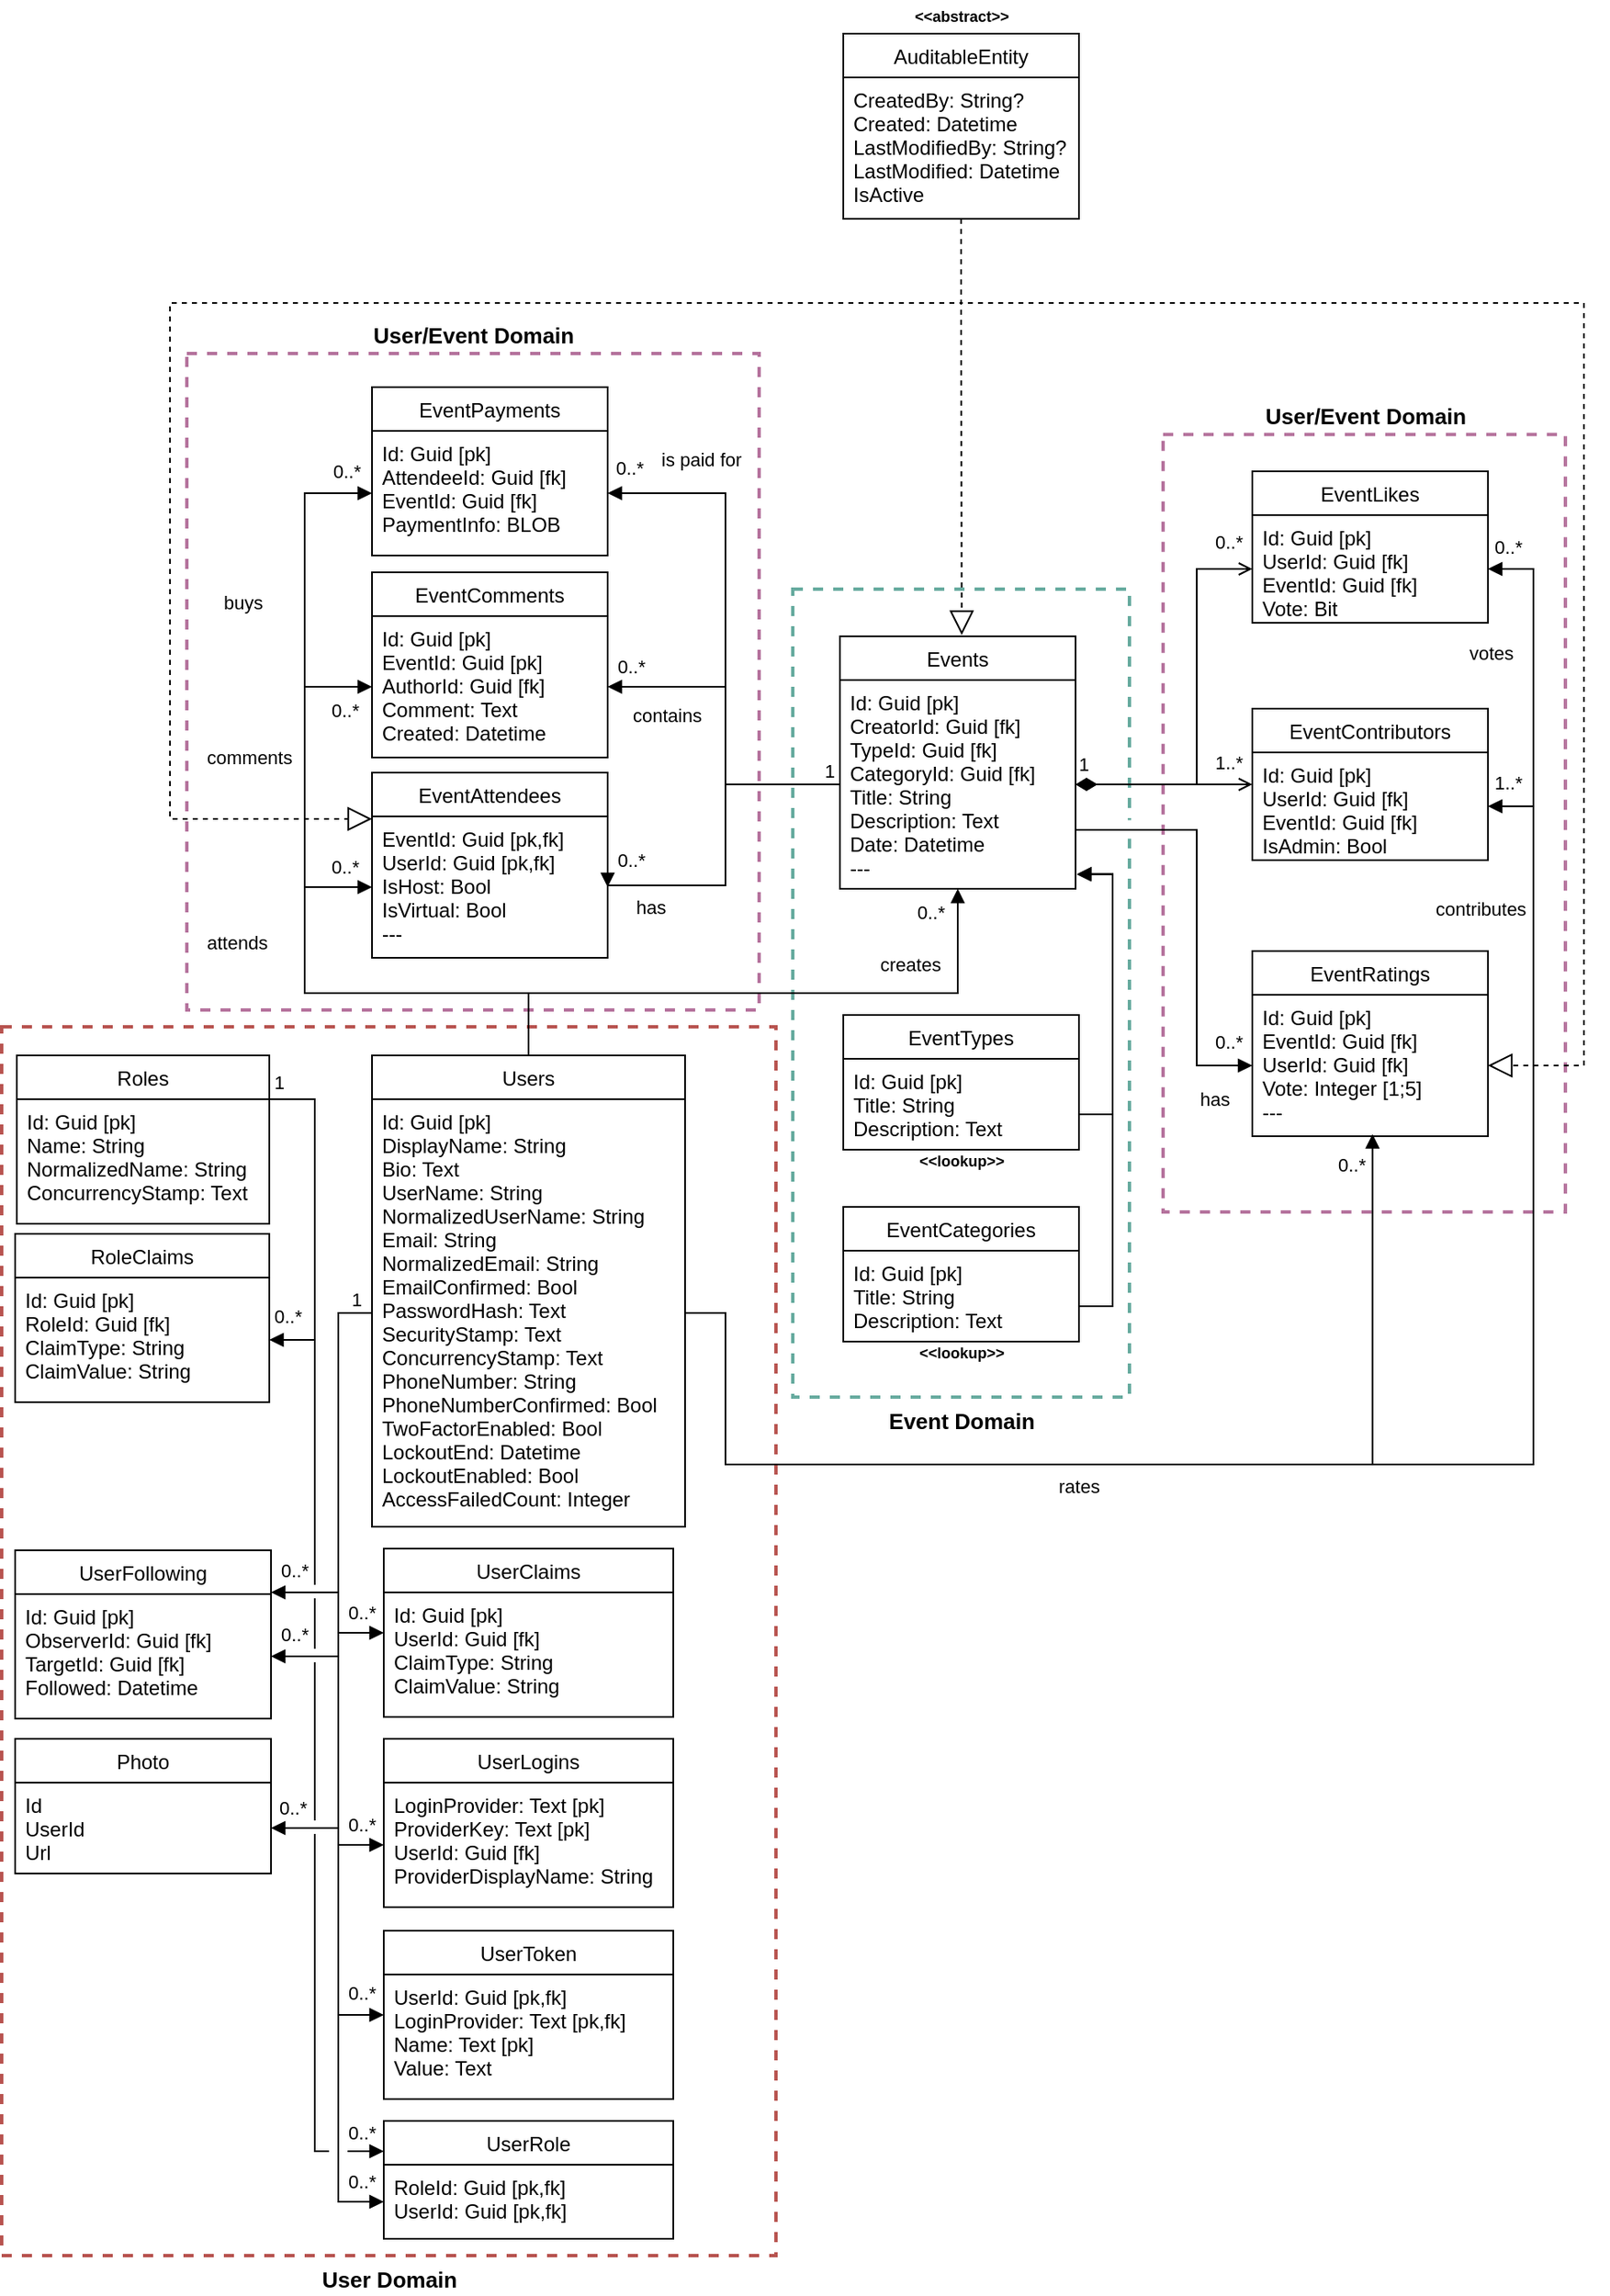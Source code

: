 <mxfile version="20.8.20" type="device"><diagram name="Page-1" id="86g745Wfbl-O8R3pguOT"><mxGraphModel dx="1475" dy="2497" grid="1" gridSize="10" guides="1" tooltips="1" connect="1" arrows="1" fold="1" page="1" pageScale="1" pageWidth="850" pageHeight="1100" math="0" shadow="0"><root><mxCell id="0"/><mxCell id="1" parent="0"/><mxCell id="SCVJK3KLuOIWNItaOH2P-47" value="&lt;b&gt;&lt;font style=&quot;font-size: 13px;&quot;&gt;User Domain&lt;/font&gt;&lt;/b&gt;" style="verticalLabelPosition=bottom;verticalAlign=top;html=1;shape=mxgraph.basic.rect;fillColor2=none;strokeWidth=2;size=20;indent=5;fillColor=none;dashed=1;strokeColor=#b85450;" parent="1" vertex="1"><mxGeometry x="60" y="240" width="460" height="730" as="geometry"/></mxCell><mxCell id="SCVJK3KLuOIWNItaOH2P-81" value="&lt;b&gt;&lt;font style=&quot;font-size: 13px;&quot;&gt;Event Domain&lt;/font&gt;&lt;/b&gt;" style="verticalLabelPosition=bottom;verticalAlign=top;html=1;shape=mxgraph.basic.rect;fillColor2=none;strokeWidth=2;size=20;indent=5;fillColor=none;dashed=1;strokeColor=#67AB9F;labelPosition=center;align=center;" parent="1" vertex="1"><mxGeometry x="530" y="-20" width="200" height="480" as="geometry"/></mxCell><mxCell id="Ry0SFR-ulWNKBp2xeXXL-16" value="&lt;b&gt;&lt;font style=&quot;font-size: 13px;&quot;&gt;User/Event Domain&lt;/font&gt;&lt;/b&gt;" style="verticalLabelPosition=top;verticalAlign=bottom;html=1;shape=mxgraph.basic.rect;fillColor2=none;strokeWidth=2;size=20;indent=5;fillColor=none;dashed=1;strokeColor=#B5739D;labelPosition=center;align=center;" vertex="1" parent="1"><mxGeometry x="750" y="-111.87" width="239" height="461.87" as="geometry"/></mxCell><mxCell id="Ry0SFR-ulWNKBp2xeXXL-3" value="1" style="endArrow=open;html=1;endSize=6;startArrow=diamondThin;startSize=10;startFill=1;align=left;verticalAlign=bottom;rounded=0;exitX=1;exitY=0.5;exitDx=0;exitDy=0;edgeStyle=orthogonalEdgeStyle;entryX=0;entryY=0.5;entryDx=0;entryDy=0;" edge="1" parent="1" source="SCVJK3KLuOIWNItaOH2P-6" target="Ry0SFR-ulWNKBp2xeXXL-2"><mxGeometry x="-1" y="3" relative="1" as="geometry"><mxPoint x="708" y="166" as="sourcePoint"/><mxPoint x="810" y="166" as="targetPoint"/><Array as="points"><mxPoint x="770" y="96"/><mxPoint x="770" y="-32"/></Array></mxGeometry></mxCell><mxCell id="SCVJK3KLuOIWNItaOH2P-94" value="&lt;b&gt;&lt;font style=&quot;font-size: 13px;&quot;&gt;User/Event Domain&lt;/font&gt;&lt;/b&gt;" style="verticalLabelPosition=top;verticalAlign=bottom;html=1;shape=mxgraph.basic.rect;fillColor2=none;strokeWidth=2;size=20;indent=5;fillColor=none;dashed=1;strokeColor=#B5739D;labelPosition=center;align=center;" parent="1" vertex="1"><mxGeometry x="170" y="-160" width="340" height="390" as="geometry"/></mxCell><mxCell id="SCVJK3KLuOIWNItaOH2P-21" value="1" style="endArrow=open;html=1;endSize=6;startArrow=diamondThin;startSize=10;startFill=1;align=left;verticalAlign=bottom;rounded=0;exitX=1;exitY=0.5;exitDx=0;exitDy=0;" parent="1" source="SCVJK3KLuOIWNItaOH2P-6" target="SCVJK3KLuOIWNItaOH2P-19" edge="1"><mxGeometry x="-1" y="3" relative="1" as="geometry"><mxPoint x="340" y="420" as="sourcePoint"/><mxPoint x="500" y="420" as="targetPoint"/></mxGeometry></mxCell><mxCell id="SCVJK3KLuOIWNItaOH2P-75" value="RoleClaims" style="swimlane;fontStyle=0;childLayout=stackLayout;horizontal=1;startSize=26;fillColor=none;horizontalStack=0;resizeParent=1;resizeParentMax=0;resizeLast=0;collapsible=1;marginBottom=0;labelBackgroundColor=none;" parent="1" vertex="1"><mxGeometry x="68" y="363" width="151" height="100" as="geometry"/></mxCell><mxCell id="SCVJK3KLuOIWNItaOH2P-76" value="Id: Guid [pk]&#10;RoleId: Guid [fk]&#10;ClaimType: String&#10;ClaimValue: String" style="text;strokeColor=none;fillColor=none;align=left;verticalAlign=top;spacingLeft=4;spacingRight=4;overflow=hidden;rotatable=0;points=[[0,0.5],[1,0.5]];portConstraint=eastwest;labelBackgroundColor=none;" parent="SCVJK3KLuOIWNItaOH2P-75" vertex="1"><mxGeometry y="26" width="151" height="74" as="geometry"/></mxCell><mxCell id="SCVJK3KLuOIWNItaOH2P-72" value="" style="endArrow=block;endFill=1;html=1;edgeStyle=orthogonalEdgeStyle;align=left;verticalAlign=top;rounded=0;startSize=8;endSize=6;entryX=0;entryY=0.25;entryDx=0;entryDy=0;labelBackgroundColor=none;" parent="1" source="SCVJK3KLuOIWNItaOH2P-49" target="SCVJK3KLuOIWNItaOH2P-51" edge="1"><mxGeometry x="0.35" y="-86" relative="1" as="geometry"><mxPoint x="346" y="457" as="sourcePoint"/><mxPoint x="506" y="457" as="targetPoint"/><Array as="points"><mxPoint x="246" y="283"/><mxPoint x="246" y="908"/><mxPoint x="287" y="908"/></Array><mxPoint as="offset"/></mxGeometry></mxCell><mxCell id="SCVJK3KLuOIWNItaOH2P-73" value="1" style="edgeLabel;resizable=0;html=1;align=left;verticalAlign=bottom;dashed=1;strokeWidth=2;fillColor=none;labelBackgroundColor=none;" parent="SCVJK3KLuOIWNItaOH2P-72" connectable="0" vertex="1"><mxGeometry x="-1" relative="1" as="geometry"><mxPoint x="1" y="-2" as="offset"/></mxGeometry></mxCell><mxCell id="SCVJK3KLuOIWNItaOH2P-133" value="" style="verticalLabelPosition=bottom;verticalAlign=top;html=1;shape=mxgraph.basic.rect;fillColor2=none;strokeWidth=1;size=20;indent=0;strokeColor=#FFFFFF;fontSize=13;fontColor=none;fillColor=default;labelBackgroundColor=none;" parent="1" vertex="1"><mxGeometry x="241" y="610" width="10" height="7" as="geometry"/></mxCell><mxCell id="SCVJK3KLuOIWNItaOH2P-132" value="" style="verticalLabelPosition=bottom;verticalAlign=top;html=1;shape=mxgraph.basic.rect;fillColor2=none;strokeWidth=1;size=20;indent=100;strokeColor=#FFFFFF;fontSize=13;fontColor=none;fillColor=default;labelBackgroundColor=none;" parent="1" vertex="1"><mxGeometry x="255" y="904" width="10" height="7" as="geometry"/></mxCell><mxCell id="SCVJK3KLuOIWNItaOH2P-127" value="" style="verticalLabelPosition=bottom;verticalAlign=top;html=1;shape=mxgraph.basic.rect;fillColor2=none;strokeWidth=1;size=20;indent=5;strokeColor=#FFFFFF;fontSize=13;fontColor=none;fillColor=default;labelBackgroundColor=none;" parent="1" vertex="1"><mxGeometry x="252" y="931.5" width="10" height="15.5" as="geometry"/></mxCell><mxCell id="SCVJK3KLuOIWNItaOH2P-25" value="contributes" style="endArrow=block;endFill=1;html=1;align=left;verticalAlign=top;rounded=0;exitX=1;exitY=0.5;exitDx=0;exitDy=0;edgeStyle=orthogonalEdgeStyle;entryX=1;entryY=0.5;entryDx=0;entryDy=0;" parent="1" source="SCVJK3KLuOIWNItaOH2P-2" target="SCVJK3KLuOIWNItaOH2P-20" edge="1"><mxGeometry x="0.852" y="60" relative="1" as="geometry"><mxPoint x="630" y="320" as="sourcePoint"/><mxPoint x="780" y="280" as="targetPoint"/><mxPoint as="offset"/><Array as="points"><mxPoint x="490" y="410"/><mxPoint x="490" y="500"/><mxPoint x="970" y="500"/><mxPoint x="970" y="109"/></Array></mxGeometry></mxCell><mxCell id="SCVJK3KLuOIWNItaOH2P-26" value="0..*" style="edgeLabel;resizable=0;html=1;align=left;verticalAlign=bottom;labelBackgroundColor=none;" parent="SCVJK3KLuOIWNItaOH2P-25" connectable="0" vertex="1"><mxGeometry x="-1" relative="1" as="geometry"><mxPoint x="-202" y="524" as="offset"/></mxGeometry></mxCell><mxCell id="SCVJK3KLuOIWNItaOH2P-124" value="" style="verticalLabelPosition=bottom;verticalAlign=top;html=1;shape=mxgraph.basic.rect;fillColor2=none;strokeWidth=1;size=0;indent=5;strokeColor=#FFFFFF;fontSize=13;fontColor=none;fillColor=default;labelBackgroundColor=none;" parent="1" vertex="1"><mxGeometry x="256" y="931.5" width="10" height="10.5" as="geometry"/></mxCell><mxCell id="SCVJK3KLuOIWNItaOH2P-1" value="Users" style="swimlane;fontStyle=0;childLayout=stackLayout;horizontal=1;startSize=26;fillColor=none;horizontalStack=0;resizeParent=1;resizeParentMax=0;resizeLast=0;collapsible=1;marginBottom=0;labelBackgroundColor=none;" parent="1" vertex="1"><mxGeometry x="280" y="257" width="186" height="280" as="geometry"/></mxCell><mxCell id="SCVJK3KLuOIWNItaOH2P-2" value="Id: Guid [pk]&#10;DisplayName: String&#10;Bio: Text&#10;UserName: String&#10;NormalizedUserName: String&#10;Email: String&#10;NormalizedEmail: String&#10;EmailConfirmed: Bool&#10;PasswordHash: Text&#10;SecurityStamp: Text&#10;ConcurrencyStamp: Text&#10;PhoneNumber: String&#10;PhoneNumberConfirmed: Bool&#10;TwoFactorEnabled: Bool&#10;LockoutEnd: Datetime&#10;LockoutEnabled: Bool&#10;AccessFailedCount: Integer " style="text;strokeColor=none;fillColor=none;align=left;verticalAlign=top;spacingLeft=4;spacingRight=4;overflow=hidden;rotatable=0;points=[[0,0.5],[1,0.5]];portConstraint=eastwest;labelBackgroundColor=none;" parent="SCVJK3KLuOIWNItaOH2P-1" vertex="1"><mxGeometry y="26" width="186" height="254" as="geometry"/></mxCell><mxCell id="SCVJK3KLuOIWNItaOH2P-5" value="Events" style="swimlane;fontStyle=0;childLayout=stackLayout;horizontal=1;startSize=26;fillColor=none;horizontalStack=0;resizeParent=1;resizeParentMax=0;resizeLast=0;collapsible=1;marginBottom=0;" parent="1" vertex="1"><mxGeometry x="558" y="8" width="140" height="150" as="geometry"/></mxCell><mxCell id="SCVJK3KLuOIWNItaOH2P-6" value="Id: Guid [pk]&#10;CreatorId: Guid [fk]&#10;TypeId: Guid [fk]&#10;CategoryId: Guid [fk]&#10;Title: String&#10;Description: Text&#10;Date: Datetime&#10;---&#10;" style="text;strokeColor=none;fillColor=none;align=left;verticalAlign=top;spacingLeft=4;spacingRight=4;overflow=hidden;rotatable=0;points=[[0,0.5],[1,0.5]];portConstraint=eastwest;" parent="SCVJK3KLuOIWNItaOH2P-5" vertex="1"><mxGeometry y="26" width="140" height="124" as="geometry"/></mxCell><mxCell id="SCVJK3KLuOIWNItaOH2P-7" value="EventAttendees" style="swimlane;fontStyle=0;childLayout=stackLayout;horizontal=1;startSize=26;fillColor=none;horizontalStack=0;resizeParent=1;resizeParentMax=0;resizeLast=0;collapsible=1;marginBottom=0;" parent="1" vertex="1"><mxGeometry x="280" y="89" width="140" height="110" as="geometry"/></mxCell><mxCell id="SCVJK3KLuOIWNItaOH2P-8" value="EventId: Guid [pk,fk]&#10;UserId: Guid [pk,fk]&#10;IsHost: Bool&#10;IsVirtual: Bool&#10;---" style="text;strokeColor=none;fillColor=none;align=left;verticalAlign=top;spacingLeft=4;spacingRight=4;overflow=hidden;rotatable=0;points=[[0,0.5],[1,0.5]];portConstraint=eastwest;fontStyle=0" parent="SCVJK3KLuOIWNItaOH2P-7" vertex="1"><mxGeometry y="26" width="140" height="84" as="geometry"/></mxCell><mxCell id="SCVJK3KLuOIWNItaOH2P-9" value="attends" style="endArrow=block;endFill=1;html=1;align=left;verticalAlign=top;rounded=0;exitX=0.5;exitY=0;exitDx=0;exitDy=0;entryX=0;entryY=0.5;entryDx=0;entryDy=0;edgeStyle=orthogonalEdgeStyle;" parent="1" source="SCVJK3KLuOIWNItaOH2P-1" target="SCVJK3KLuOIWNItaOH2P-8" edge="1"><mxGeometry x="0.565" y="60" relative="1" as="geometry"><mxPoint x="340" y="420" as="sourcePoint"/><mxPoint x="500" y="420" as="targetPoint"/><mxPoint as="offset"/><Array as="points"><mxPoint x="373" y="220"/><mxPoint x="240" y="220"/><mxPoint x="240" y="157"/></Array></mxGeometry></mxCell><mxCell id="SCVJK3KLuOIWNItaOH2P-11" value="has" style="endArrow=block;endFill=1;html=1;align=left;verticalAlign=top;rounded=0;entryX=1;entryY=0.5;entryDx=0;entryDy=0;exitX=0;exitY=0.5;exitDx=0;exitDy=0;edgeStyle=orthogonalEdgeStyle;" parent="1" source="SCVJK3KLuOIWNItaOH2P-6" target="SCVJK3KLuOIWNItaOH2P-8" edge="1"><mxGeometry x="0.846" relative="1" as="geometry"><mxPoint x="530" y="160" as="sourcePoint"/><mxPoint x="360" y="192" as="targetPoint"/><mxPoint as="offset"/><Array as="points"><mxPoint x="490" y="96"/><mxPoint x="490" y="156"/></Array></mxGeometry></mxCell><mxCell id="SCVJK3KLuOIWNItaOH2P-12" value="1" style="edgeLabel;resizable=0;html=1;align=left;verticalAlign=bottom;" parent="SCVJK3KLuOIWNItaOH2P-11" connectable="0" vertex="1"><mxGeometry x="-1" relative="1" as="geometry"><mxPoint x="-11" as="offset"/></mxGeometry></mxCell><mxCell id="SCVJK3KLuOIWNItaOH2P-13" value="0..*" style="edgeLabel;resizable=0;html=1;align=left;verticalAlign=bottom;labelBackgroundColor=none;" parent="1" connectable="0" vertex="1"><mxGeometry x="246" y="260" as="geometry"><mxPoint x="8" y="-107" as="offset"/></mxGeometry></mxCell><mxCell id="SCVJK3KLuOIWNItaOH2P-15" value="0..*" style="edgeLabel;resizable=0;html=1;align=left;verticalAlign=bottom;" parent="1" connectable="0" vertex="1"><mxGeometry x="560" y="160" as="geometry"><mxPoint x="-136" y="-11" as="offset"/></mxGeometry></mxCell><mxCell id="SCVJK3KLuOIWNItaOH2P-16" value="creates" style="endArrow=block;endFill=1;html=1;align=left;verticalAlign=top;rounded=0;exitX=0.5;exitY=0;exitDx=0;exitDy=0;edgeStyle=orthogonalEdgeStyle;entryX=0.5;entryY=1;entryDx=0;entryDy=0;" parent="1" source="SCVJK3KLuOIWNItaOH2P-1" target="SCVJK3KLuOIWNItaOH2P-5" edge="1"><mxGeometry x="0.379" y="30" relative="1" as="geometry"><mxPoint x="570" y="166" as="sourcePoint"/><mxPoint x="630" y="190" as="targetPoint"/><mxPoint as="offset"/><Array as="points"><mxPoint x="373" y="220"/><mxPoint x="628" y="220"/></Array></mxGeometry></mxCell><mxCell id="SCVJK3KLuOIWNItaOH2P-17" value="0..*" style="edgeLabel;resizable=0;html=1;align=left;verticalAlign=bottom;labelBackgroundColor=none;" parent="SCVJK3KLuOIWNItaOH2P-16" connectable="0" vertex="1"><mxGeometry x="-1" relative="1" as="geometry"><mxPoint x="-109" y="465" as="offset"/></mxGeometry></mxCell><mxCell id="SCVJK3KLuOIWNItaOH2P-18" value="0..*" style="edgeLabel;resizable=0;html=1;align=left;verticalAlign=bottom;labelBackgroundColor=none;" parent="1" connectable="0" vertex="1"><mxGeometry x="430" y="322" as="geometry"><mxPoint x="172" y="-142" as="offset"/></mxGeometry></mxCell><mxCell id="SCVJK3KLuOIWNItaOH2P-19" value="EventContributors" style="swimlane;fontStyle=0;childLayout=stackLayout;horizontal=1;startSize=26;fillColor=none;horizontalStack=0;resizeParent=1;resizeParentMax=0;resizeLast=0;collapsible=1;marginBottom=0;" parent="1" vertex="1"><mxGeometry x="803" y="51" width="140" height="90" as="geometry"/></mxCell><mxCell id="SCVJK3KLuOIWNItaOH2P-20" value="Id: Guid [pk]&#10;UserId: Guid [fk]&#10;EventId: Guid [fk]&#10;IsAdmin: Bool" style="text;strokeColor=none;fillColor=none;align=left;verticalAlign=top;spacingLeft=4;spacingRight=4;overflow=hidden;rotatable=0;points=[[0,0.5],[1,0.5]];portConstraint=eastwest;" parent="SCVJK3KLuOIWNItaOH2P-19" vertex="1"><mxGeometry y="26" width="140" height="64" as="geometry"/></mxCell><mxCell id="SCVJK3KLuOIWNItaOH2P-24" value="1..*" style="edgeLabel;resizable=0;html=1;align=left;verticalAlign=bottom;" parent="1" connectable="0" vertex="1"><mxGeometry x="779" y="91" as="geometry"/></mxCell><mxCell id="SCVJK3KLuOIWNItaOH2P-49" value="Roles" style="swimlane;fontStyle=0;childLayout=stackLayout;horizontal=1;startSize=26;fillColor=none;horizontalStack=0;resizeParent=1;resizeParentMax=0;resizeLast=0;collapsible=1;marginBottom=0;labelBackgroundColor=none;" parent="1" vertex="1"><mxGeometry x="69" y="257" width="150" height="100" as="geometry"/></mxCell><mxCell id="SCVJK3KLuOIWNItaOH2P-50" value="Id: Guid [pk]&#10;Name: String&#10;NormalizedName: String&#10;ConcurrencyStamp: Text" style="text;strokeColor=none;fillColor=none;align=left;verticalAlign=top;spacingLeft=4;spacingRight=4;overflow=hidden;rotatable=0;points=[[0,0.5],[1,0.5]];portConstraint=eastwest;labelBackgroundColor=none;" parent="SCVJK3KLuOIWNItaOH2P-49" vertex="1"><mxGeometry y="26" width="150" height="74" as="geometry"/></mxCell><mxCell id="SCVJK3KLuOIWNItaOH2P-51" value="UserRole" style="swimlane;fontStyle=0;childLayout=stackLayout;horizontal=1;startSize=26;fillColor=none;horizontalStack=0;resizeParent=1;resizeParentMax=0;resizeLast=0;collapsible=1;marginBottom=0;labelBackgroundColor=none;" parent="1" vertex="1"><mxGeometry x="287" y="890" width="172" height="70" as="geometry"/></mxCell><mxCell id="SCVJK3KLuOIWNItaOH2P-52" value="RoleId: Guid [pk,fk]&#10;UserId: Guid [pk,fk]" style="text;strokeColor=none;fillColor=none;align=left;verticalAlign=top;spacingLeft=4;spacingRight=4;overflow=hidden;rotatable=0;points=[[0,0.5],[1,0.5]];portConstraint=eastwest;labelBackgroundColor=none;" parent="SCVJK3KLuOIWNItaOH2P-51" vertex="1"><mxGeometry y="26" width="172" height="44" as="geometry"/></mxCell><mxCell id="SCVJK3KLuOIWNItaOH2P-53" value="UserClaims" style="swimlane;fontStyle=0;childLayout=stackLayout;horizontal=1;startSize=26;fillColor=none;horizontalStack=0;resizeParent=1;resizeParentMax=0;resizeLast=0;collapsible=1;marginBottom=0;labelBackgroundColor=none;" parent="1" vertex="1"><mxGeometry x="287" y="550" width="172" height="100" as="geometry"/></mxCell><mxCell id="SCVJK3KLuOIWNItaOH2P-54" value="Id: Guid [pk]&#10;UserId: Guid [fk]&#10;ClaimType: String&#10;ClaimValue: String" style="text;strokeColor=none;fillColor=none;align=left;verticalAlign=top;spacingLeft=4;spacingRight=4;overflow=hidden;rotatable=0;points=[[0,0.5],[1,0.5]];portConstraint=eastwest;labelBackgroundColor=none;" parent="SCVJK3KLuOIWNItaOH2P-53" vertex="1"><mxGeometry y="26" width="172" height="74" as="geometry"/></mxCell><mxCell id="SCVJK3KLuOIWNItaOH2P-55" value="UserToken" style="swimlane;fontStyle=0;childLayout=stackLayout;horizontal=1;startSize=26;fillColor=none;horizontalStack=0;resizeParent=1;resizeParentMax=0;resizeLast=0;collapsible=1;marginBottom=0;labelBackgroundColor=none;" parent="1" vertex="1"><mxGeometry x="287" y="777" width="172" height="100" as="geometry"/></mxCell><mxCell id="SCVJK3KLuOIWNItaOH2P-56" value="UserId: Guid [pk,fk]&#10;LoginProvider: Text [pk,fk]&#10;Name: Text [pk]&#10;Value: Text" style="text;strokeColor=none;fillColor=none;align=left;verticalAlign=top;spacingLeft=4;spacingRight=4;overflow=hidden;rotatable=0;points=[[0,0.5],[1,0.5]];portConstraint=eastwest;labelBackgroundColor=none;" parent="SCVJK3KLuOIWNItaOH2P-55" vertex="1"><mxGeometry y="26" width="172" height="74" as="geometry"/></mxCell><mxCell id="SCVJK3KLuOIWNItaOH2P-57" value="UserLogins" style="swimlane;fontStyle=0;childLayout=stackLayout;horizontal=1;startSize=26;fillColor=none;horizontalStack=0;resizeParent=1;resizeParentMax=0;resizeLast=0;collapsible=1;marginBottom=0;labelBackgroundColor=none;" parent="1" vertex="1"><mxGeometry x="287" y="663" width="172" height="100" as="geometry"/></mxCell><mxCell id="SCVJK3KLuOIWNItaOH2P-58" value="LoginProvider: Text [pk]&#10;ProviderKey: Text [pk]&#10;UserId: Guid [fk]&#10;ProviderDisplayName: String" style="text;strokeColor=none;fillColor=none;align=left;verticalAlign=top;spacingLeft=4;spacingRight=4;overflow=hidden;rotatable=0;points=[[0,0.5],[1,0.5]];portConstraint=eastwest;labelBackgroundColor=none;" parent="SCVJK3KLuOIWNItaOH2P-57" vertex="1"><mxGeometry y="26" width="172" height="74" as="geometry"/></mxCell><mxCell id="SCVJK3KLuOIWNItaOH2P-62" value="name" style="endArrow=block;endFill=1;html=1;edgeStyle=orthogonalEdgeStyle;align=left;verticalAlign=top;rounded=0;startSize=8;endSize=6;entryX=0;entryY=0.5;entryDx=0;entryDy=0;fontColor=none;noLabel=1;labelBackgroundColor=none;" parent="1" target="SCVJK3KLuOIWNItaOH2P-58" edge="1"><mxGeometry x="-1" y="97" relative="1" as="geometry"><mxPoint x="280" y="410" as="sourcePoint"/><mxPoint x="506" y="457" as="targetPoint"/><Array as="points"><mxPoint x="260" y="410"/><mxPoint x="260" y="726"/></Array><mxPoint x="80" y="-43" as="offset"/></mxGeometry></mxCell><mxCell id="SCVJK3KLuOIWNItaOH2P-64" value="name" style="endArrow=block;endFill=1;html=1;edgeStyle=orthogonalEdgeStyle;align=left;verticalAlign=top;rounded=0;startSize=8;endSize=6;entryX=0;entryY=0.5;entryDx=0;entryDy=0;fontColor=none;noLabel=1;labelBackgroundColor=none;" parent="1" target="SCVJK3KLuOIWNItaOH2P-55" edge="1"><mxGeometry x="-1" y="88" relative="1" as="geometry"><mxPoint x="280" y="410" as="sourcePoint"/><mxPoint x="296" y="452" as="targetPoint"/><Array as="points"><mxPoint x="260" y="410"/><mxPoint x="260" y="827"/></Array><mxPoint x="70" y="-34" as="offset"/></mxGeometry></mxCell><mxCell id="SCVJK3KLuOIWNItaOH2P-70" value="" style="endArrow=block;endFill=1;html=1;edgeStyle=orthogonalEdgeStyle;align=left;verticalAlign=top;rounded=0;startSize=8;endSize=6;labelBackgroundColor=none;entryX=0;entryY=0.5;entryDx=0;entryDy=0;" parent="1" target="SCVJK3KLuOIWNItaOH2P-53" edge="1"><mxGeometry x="-0.427" y="-50" relative="1" as="geometry"><mxPoint x="280" y="410" as="sourcePoint"/><mxPoint x="280" y="600" as="targetPoint"/><Array as="points"><mxPoint x="260" y="410"/><mxPoint x="260" y="600"/></Array><mxPoint as="offset"/></mxGeometry></mxCell><mxCell id="SCVJK3KLuOIWNItaOH2P-74" value="0..*" style="edgeLabel;resizable=0;html=1;align=left;verticalAlign=bottom;dashed=1;strokeWidth=2;fillColor=none;labelBackgroundColor=none;" parent="1" connectable="0" vertex="1"><mxGeometry x="264" y="822" as="geometry"/></mxCell><mxCell id="SCVJK3KLuOIWNItaOH2P-77" value="" style="endArrow=block;endFill=1;html=1;edgeStyle=orthogonalEdgeStyle;align=left;verticalAlign=top;rounded=0;startSize=8;endSize=6;exitX=1;exitY=0.5;exitDx=0;exitDy=0;labelBackgroundColor=none;entryX=1;entryY=0.5;entryDx=0;entryDy=0;" parent="1" edge="1" target="SCVJK3KLuOIWNItaOH2P-76"><mxGeometry x="-0.25" y="-30" relative="1" as="geometry"><mxPoint x="226" y="283" as="sourcePoint"/><mxPoint x="226" y="387" as="targetPoint"/><Array as="points"><mxPoint x="246" y="283"/><mxPoint x="246" y="426"/></Array><mxPoint as="offset"/></mxGeometry></mxCell><mxCell id="SCVJK3KLuOIWNItaOH2P-80" value="0..*" style="edgeLabel;resizable=0;html=1;align=left;verticalAlign=bottom;labelBackgroundColor=none;" parent="1" connectable="0" vertex="1"><mxGeometry x="333" y="581" as="geometry"><mxPoint x="-113" y="-161" as="offset"/></mxGeometry></mxCell><mxCell id="SCVJK3KLuOIWNItaOH2P-82" value="0..*" style="edgeLabel;resizable=0;html=1;align=left;verticalAlign=bottom;dashed=1;strokeWidth=2;fillColor=none;labelBackgroundColor=none;" parent="1" connectable="0" vertex="1"><mxGeometry x="223" y="712" as="geometry"/></mxCell><mxCell id="SCVJK3KLuOIWNItaOH2P-87" value="EventRatings" style="swimlane;fontStyle=0;childLayout=stackLayout;horizontal=1;startSize=26;fillColor=none;horizontalStack=0;resizeParent=1;resizeParentMax=0;resizeLast=0;collapsible=1;marginBottom=0;" parent="1" vertex="1"><mxGeometry x="803" y="195" width="140" height="110" as="geometry"/></mxCell><mxCell id="SCVJK3KLuOIWNItaOH2P-88" value="Id: Guid [pk]&#10;EventId: Guid [fk]&#10;UserId: Guid [fk]&#10;Vote: Integer [1;5]&#10;---&#10;" style="text;strokeColor=none;fillColor=none;align=left;verticalAlign=top;spacingLeft=4;spacingRight=4;overflow=hidden;rotatable=0;points=[[0,0.5],[1,0.5]];portConstraint=eastwest;" parent="SCVJK3KLuOIWNItaOH2P-87" vertex="1"><mxGeometry y="26" width="140" height="84" as="geometry"/></mxCell><mxCell id="SCVJK3KLuOIWNItaOH2P-103" value="Photo" style="swimlane;fontStyle=0;childLayout=stackLayout;horizontal=1;startSize=26;fillColor=none;horizontalStack=0;resizeParent=1;resizeParentMax=0;resizeLast=0;collapsible=1;marginBottom=0;labelBackgroundColor=none;" parent="1" vertex="1"><mxGeometry x="68" y="663" width="152" height="80" as="geometry"/></mxCell><mxCell id="SCVJK3KLuOIWNItaOH2P-104" value="Id&#10;UserId&#10;Url" style="text;strokeColor=none;fillColor=none;align=left;verticalAlign=top;spacingLeft=4;spacingRight=4;overflow=hidden;rotatable=0;points=[[0,0.5],[1,0.5]];portConstraint=eastwest;labelBackgroundColor=none;" parent="SCVJK3KLuOIWNItaOH2P-103" vertex="1"><mxGeometry y="26" width="152" height="54" as="geometry"/></mxCell><mxCell id="SCVJK3KLuOIWNItaOH2P-109" value="name" style="endArrow=block;endFill=1;html=1;edgeStyle=orthogonalEdgeStyle;align=left;verticalAlign=top;rounded=0;startSize=8;endSize=6;entryX=0;entryY=0.5;entryDx=0;entryDy=0;fontColor=none;noLabel=1;labelBackgroundColor=none;" parent="1" target="SCVJK3KLuOIWNItaOH2P-52" edge="1"><mxGeometry x="-1" y="67" relative="1" as="geometry"><mxPoint x="280" y="410" as="sourcePoint"/><mxPoint x="295.02" y="622.018" as="targetPoint"/><Array as="points"><mxPoint x="260" y="410"/><mxPoint x="260" y="938"/></Array><mxPoint x="40" y="-13" as="offset"/></mxGeometry></mxCell><mxCell id="SCVJK3KLuOIWNItaOH2P-110" value="1" style="edgeLabel;resizable=0;html=1;align=left;verticalAlign=bottom;dashed=1;strokeWidth=2;fillColor=none;labelBackgroundColor=none;" parent="SCVJK3KLuOIWNItaOH2P-109" connectable="0" vertex="1"><mxGeometry x="-1" relative="1" as="geometry"><mxPoint x="-14" as="offset"/></mxGeometry></mxCell><mxCell id="SCVJK3KLuOIWNItaOH2P-114" value="0..*" style="edgeLabel;resizable=0;html=1;align=left;verticalAlign=bottom;dashed=1;strokeWidth=2;fillColor=none;labelBackgroundColor=none;" parent="1" connectable="0" vertex="1"><mxGeometry x="260" y="848" as="geometry"><mxPoint x="4" y="57" as="offset"/></mxGeometry></mxCell><mxCell id="SCVJK3KLuOIWNItaOH2P-115" value="EventComments" style="swimlane;fontStyle=0;childLayout=stackLayout;horizontal=1;startSize=26;fillColor=none;horizontalStack=0;resizeParent=1;resizeParentMax=0;resizeLast=0;collapsible=1;marginBottom=0;" parent="1" vertex="1"><mxGeometry x="280" y="-30" width="140" height="110" as="geometry"/></mxCell><mxCell id="SCVJK3KLuOIWNItaOH2P-116" value="Id: Guid [pk]&#10;EventId: Guid [pk]&#10;AuthorId: Guid [fk]&#10;Comment: Text&#10;Created: Datetime" style="text;strokeColor=none;fillColor=none;align=left;verticalAlign=top;spacingLeft=4;spacingRight=4;overflow=hidden;rotatable=0;points=[[0,0.5],[1,0.5]];portConstraint=eastwest;" parent="SCVJK3KLuOIWNItaOH2P-115" vertex="1"><mxGeometry y="26" width="140" height="84" as="geometry"/></mxCell><mxCell id="SCVJK3KLuOIWNItaOH2P-117" value="" style="endArrow=block;endFill=1;html=1;align=left;verticalAlign=top;rounded=0;entryX=1;entryY=0.5;entryDx=0;entryDy=0;edgeStyle=orthogonalEdgeStyle;exitX=0;exitY=0.5;exitDx=0;exitDy=0;" parent="1" source="SCVJK3KLuOIWNItaOH2P-6" target="SCVJK3KLuOIWNItaOH2P-116" edge="1"><mxGeometry x="0.391" y="-96" relative="1" as="geometry"><mxPoint x="360" y="310" as="sourcePoint"/><mxPoint x="360" y="193" as="targetPoint"/><mxPoint x="90" y="63" as="offset"/><Array as="points"><mxPoint x="490" y="96"/><mxPoint x="490" y="38"/></Array></mxGeometry></mxCell><mxCell id="SCVJK3KLuOIWNItaOH2P-118" value="0..*" style="edgeLabel;resizable=0;html=1;align=left;verticalAlign=bottom;" parent="1" connectable="0" vertex="1"><mxGeometry x="560" y="45" as="geometry"><mxPoint x="-136" y="-11" as="offset"/></mxGeometry></mxCell><mxCell id="SCVJK3KLuOIWNItaOH2P-128" value="UserFollowing" style="swimlane;fontStyle=0;childLayout=stackLayout;horizontal=1;startSize=26;fillColor=none;horizontalStack=0;resizeParent=1;resizeParentMax=0;resizeLast=0;collapsible=1;marginBottom=0;labelBackgroundColor=none;" parent="1" vertex="1"><mxGeometry x="68" y="551" width="152" height="100" as="geometry"/></mxCell><mxCell id="SCVJK3KLuOIWNItaOH2P-129" value="Id: Guid [pk]&#10;ObserverId: Guid [fk]&#10;TargetId: Guid [fk]&#10;Followed: Datetime" style="text;strokeColor=none;fillColor=none;align=left;verticalAlign=top;spacingLeft=4;spacingRight=4;overflow=hidden;rotatable=0;points=[[0,0.5],[1,0.5]];portConstraint=eastwest;labelBackgroundColor=none;" parent="SCVJK3KLuOIWNItaOH2P-128" vertex="1"><mxGeometry y="26" width="152" height="74" as="geometry"/></mxCell><mxCell id="SCVJK3KLuOIWNItaOH2P-131" value="name" style="endArrow=block;endFill=1;html=1;edgeStyle=orthogonalEdgeStyle;align=left;verticalAlign=top;rounded=0;startSize=8;endSize=6;fontColor=none;noLabel=1;entryX=1;entryY=0.5;entryDx=0;entryDy=0;labelBackgroundColor=none;" parent="1" target="SCVJK3KLuOIWNItaOH2P-129" edge="1"><mxGeometry x="-1" y="97" relative="1" as="geometry"><mxPoint x="280" y="410" as="sourcePoint"/><mxPoint x="216" y="507" as="targetPoint"/><Array as="points"><mxPoint x="260" y="410"/><mxPoint x="260" y="614"/></Array><mxPoint x="80" y="-43" as="offset"/></mxGeometry></mxCell><mxCell id="pBTh1oQEXr2ShBcK82Eb-6" value="EventPayments" style="swimlane;fontStyle=0;childLayout=stackLayout;horizontal=1;startSize=26;fillColor=none;horizontalStack=0;resizeParent=1;resizeParentMax=0;resizeLast=0;collapsible=1;marginBottom=0;" parent="1" vertex="1"><mxGeometry x="280" y="-140" width="140" height="100" as="geometry"/></mxCell><mxCell id="pBTh1oQEXr2ShBcK82Eb-7" value="Id: Guid [pk]&#10;AttendeeId: Guid [fk]&#10;EventId: Guid [fk]&#10;PaymentInfo: BLOB" style="text;strokeColor=none;fillColor=none;align=left;verticalAlign=top;spacingLeft=4;spacingRight=4;overflow=hidden;rotatable=0;points=[[0,0.5],[1,0.5]];portConstraint=eastwest;" parent="pBTh1oQEXr2ShBcK82Eb-6" vertex="1"><mxGeometry y="26" width="140" height="74" as="geometry"/></mxCell><mxCell id="pBTh1oQEXr2ShBcK82Eb-8" value="rates" style="endArrow=block;endFill=1;html=1;align=left;verticalAlign=top;rounded=0;exitX=1;exitY=0.5;exitDx=0;exitDy=0;entryX=0.51;entryY=0.985;entryDx=0;entryDy=0;entryPerimeter=0;edgeStyle=orthogonalEdgeStyle;" parent="1" source="SCVJK3KLuOIWNItaOH2P-2" target="SCVJK3KLuOIWNItaOH2P-88" edge="1"><mxGeometry x="-0.109" relative="1" as="geometry"><mxPoint x="360" y="310" as="sourcePoint"/><mxPoint x="360" y="193" as="targetPoint"/><mxPoint as="offset"/><Array as="points"><mxPoint x="490" y="410"/><mxPoint x="490" y="500"/><mxPoint x="874" y="500"/></Array></mxGeometry></mxCell><mxCell id="pBTh1oQEXr2ShBcK82Eb-11" value="0..*" style="edgeLabel;resizable=0;html=1;align=left;verticalAlign=bottom;" parent="1" connectable="0" vertex="1"><mxGeometry x="801" y="425" as="geometry"><mxPoint x="51" y="-95" as="offset"/></mxGeometry></mxCell><mxCell id="pBTh1oQEXr2ShBcK82Eb-15" value="is paid for" style="endArrow=block;endFill=1;html=1;align=left;verticalAlign=top;rounded=0;exitX=0;exitY=0.5;exitDx=0;exitDy=0;entryX=1;entryY=0.5;entryDx=0;entryDy=0;edgeStyle=orthogonalEdgeStyle;" parent="1" source="SCVJK3KLuOIWNItaOH2P-6" target="pBTh1oQEXr2ShBcK82Eb-7" edge="1"><mxGeometry x="0.807" y="-33" relative="1" as="geometry"><mxPoint x="140" y="157" as="sourcePoint"/><mxPoint x="290" y="-47" as="targetPoint"/><mxPoint as="offset"/><Array as="points"><mxPoint x="490" y="96"/><mxPoint x="490" y="-77"/></Array></mxGeometry></mxCell><mxCell id="pBTh1oQEXr2ShBcK82Eb-16" value="contains" style="text;html=1;align=center;verticalAlign=middle;resizable=0;points=[];autosize=1;strokeColor=none;fillColor=none;fontSize=11;" parent="1" vertex="1"><mxGeometry x="425" y="40" width="60" height="30" as="geometry"/></mxCell><mxCell id="Ry0SFR-ulWNKBp2xeXXL-6" value="" style="verticalLabelPosition=bottom;verticalAlign=top;html=1;shape=mxgraph.basic.rect;fillColor2=none;strokeWidth=1;size=20;indent=5;strokeColor=#FFFFFF;fontSize=13;fontColor=none;fillColor=default;rotation=90;" vertex="1" parent="1"><mxGeometry x="725.75" y="117.75" width="10" height="10" as="geometry"/></mxCell><mxCell id="Ry0SFR-ulWNKBp2xeXXL-1" value="EventLikes" style="swimlane;fontStyle=0;childLayout=stackLayout;horizontal=1;startSize=26;fillColor=none;horizontalStack=0;resizeParent=1;resizeParentMax=0;resizeLast=0;collapsible=1;marginBottom=0;" vertex="1" parent="1"><mxGeometry x="803" y="-90" width="140" height="90" as="geometry"/></mxCell><mxCell id="Ry0SFR-ulWNKBp2xeXXL-2" value="Id: Guid [pk]&#10;UserId: Guid [fk]&#10;EventId: Guid [fk]&#10;Vote: Bit" style="text;strokeColor=none;fillColor=none;align=left;verticalAlign=top;spacingLeft=4;spacingRight=4;overflow=hidden;rotatable=0;points=[[0,0.5],[1,0.5]];portConstraint=eastwest;" vertex="1" parent="Ry0SFR-ulWNKBp2xeXXL-1"><mxGeometry y="26" width="140" height="64" as="geometry"/></mxCell><mxCell id="Ry0SFR-ulWNKBp2xeXXL-4" value="0..*" style="edgeLabel;resizable=0;html=1;align=left;verticalAlign=bottom;" connectable="0" vertex="1" parent="1"><mxGeometry x="779" y="-40" as="geometry"/></mxCell><mxCell id="Ry0SFR-ulWNKBp2xeXXL-11" value="votes" style="endArrow=block;endFill=1;html=1;align=left;verticalAlign=top;rounded=0;exitX=1;exitY=0.5;exitDx=0;exitDy=0;entryX=1;entryY=0.5;entryDx=0;entryDy=0;edgeStyle=orthogonalEdgeStyle;" edge="1" parent="1" source="SCVJK3KLuOIWNItaOH2P-2" target="Ry0SFR-ulWNKBp2xeXXL-2"><mxGeometry x="0.889" y="40" relative="1" as="geometry"><mxPoint x="430" y="336" as="sourcePoint"/><mxPoint x="881" y="369" as="targetPoint"/><mxPoint as="offset"/><Array as="points"><mxPoint x="490" y="410"/><mxPoint x="490" y="500"/><mxPoint x="970" y="500"/><mxPoint x="970" y="-32"/></Array></mxGeometry></mxCell><mxCell id="Ry0SFR-ulWNKBp2xeXXL-12" value="0..*" style="edgeLabel;resizable=0;html=1;align=left;verticalAlign=bottom;" connectable="0" vertex="1" parent="1"><mxGeometry x="945" y="-37" as="geometry"/></mxCell><mxCell id="Ry0SFR-ulWNKBp2xeXXL-13" value="0..*" style="edgeLabel;resizable=0;html=1;align=left;verticalAlign=bottom;" connectable="0" vertex="1" parent="1"><mxGeometry x="559" y="-73" as="geometry"><mxPoint x="-136" y="-11" as="offset"/></mxGeometry></mxCell><mxCell id="Ry0SFR-ulWNKBp2xeXXL-14" value="comments" style="endArrow=block;endFill=1;html=1;align=left;verticalAlign=top;rounded=0;exitX=0.5;exitY=0;exitDx=0;exitDy=0;entryX=0;entryY=0.5;entryDx=0;entryDy=0;edgeStyle=orthogonalEdgeStyle;" edge="1" parent="1" source="SCVJK3KLuOIWNItaOH2P-1" target="SCVJK3KLuOIWNItaOH2P-116"><mxGeometry x="0.65" y="60" relative="1" as="geometry"><mxPoint x="360" y="310" as="sourcePoint"/><mxPoint x="360" y="193" as="targetPoint"/><mxPoint as="offset"/><Array as="points"><mxPoint x="373" y="220"/><mxPoint x="240" y="220"/><mxPoint x="240" y="38"/></Array></mxGeometry></mxCell><mxCell id="Ry0SFR-ulWNKBp2xeXXL-15" value="buys" style="endArrow=block;endFill=1;html=1;align=left;verticalAlign=top;rounded=0;exitX=0.5;exitY=0;exitDx=0;exitDy=0;entryX=0;entryY=0.5;entryDx=0;entryDy=0;edgeStyle=orthogonalEdgeStyle;" edge="1" parent="1" source="SCVJK3KLuOIWNItaOH2P-1" target="pBTh1oQEXr2ShBcK82Eb-7"><mxGeometry x="0.639" y="50" relative="1" as="geometry"><mxPoint x="360" y="310" as="sourcePoint"/><mxPoint x="290" y="48" as="targetPoint"/><mxPoint as="offset"/><Array as="points"><mxPoint x="373" y="220"/><mxPoint x="240" y="220"/><mxPoint x="240" y="-77"/></Array></mxGeometry></mxCell><mxCell id="SCVJK3KLuOIWNItaOH2P-89" value="has&amp;nbsp;" style="endArrow=block;endFill=1;html=1;align=left;verticalAlign=top;rounded=0;entryX=0;entryY=0.5;entryDx=0;entryDy=0;edgeStyle=orthogonalEdgeStyle;endSize=6;" parent="1" source="SCVJK3KLuOIWNItaOH2P-6" target="SCVJK3KLuOIWNItaOH2P-88" edge="1"><mxGeometry x="0.731" y="-7" relative="1" as="geometry"><mxPoint x="570" y="166" as="sourcePoint"/><mxPoint x="430" y="166" as="targetPoint"/><mxPoint as="offset"/><Array as="points"><mxPoint x="770" y="123"/><mxPoint x="770" y="263"/></Array></mxGeometry></mxCell><mxCell id="SCVJK3KLuOIWNItaOH2P-90" value="0..*" style="edgeLabel;resizable=0;html=1;align=left;verticalAlign=bottom;" parent="SCVJK3KLuOIWNItaOH2P-89" connectable="0" vertex="1"><mxGeometry x="-1" relative="1" as="geometry"><mxPoint x="81" y="134" as="offset"/></mxGeometry></mxCell><mxCell id="Ry0SFR-ulWNKBp2xeXXL-17" value="0..*" style="edgeLabel;resizable=0;html=1;align=left;verticalAlign=bottom;" connectable="0" vertex="1" parent="1"><mxGeometry x="246" y="167.75" as="geometry"><mxPoint x="8" y="-107" as="offset"/></mxGeometry></mxCell><mxCell id="Ry0SFR-ulWNKBp2xeXXL-18" value="0..*" style="edgeLabel;resizable=0;html=1;align=left;verticalAlign=bottom;" connectable="0" vertex="1" parent="1"><mxGeometry x="247" y="25" as="geometry"><mxPoint x="8" y="-107" as="offset"/></mxGeometry></mxCell><mxCell id="Ry0SFR-ulWNKBp2xeXXL-21" value="0..*" style="edgeLabel;resizable=0;html=1;align=left;verticalAlign=bottom;labelBackgroundColor=none;" connectable="0" vertex="1" parent="1"><mxGeometry x="337" y="770" as="geometry"><mxPoint x="-113" y="-161" as="offset"/></mxGeometry></mxCell><mxCell id="Ry0SFR-ulWNKBp2xeXXL-22" value="0..*" style="edgeLabel;resizable=0;html=1;align=left;verticalAlign=bottom;labelBackgroundColor=none;" connectable="0" vertex="1" parent="1"><mxGeometry x="337" y="732" as="geometry"><mxPoint x="-113" y="-161" as="offset"/></mxGeometry></mxCell><mxCell id="Ry0SFR-ulWNKBp2xeXXL-31" value="" style="group" vertex="1" connectable="0" parent="1"><mxGeometry x="560" y="210" width="140" height="123" as="geometry"/></mxCell><mxCell id="SCVJK3KLuOIWNItaOH2P-45" value="" style="group" parent="Ry0SFR-ulWNKBp2xeXXL-31" vertex="1" connectable="0"><mxGeometry width="140" height="123" as="geometry"/></mxCell><mxCell id="SCVJK3KLuOIWNItaOH2P-42" value="EventTypes" style="swimlane;fontStyle=0;childLayout=stackLayout;horizontal=1;startSize=26;fillColor=none;horizontalStack=0;resizeParent=1;resizeParentMax=0;resizeLast=0;collapsible=1;marginBottom=0;" parent="SCVJK3KLuOIWNItaOH2P-45" vertex="1"><mxGeometry y="23" width="140" height="80" as="geometry"/></mxCell><mxCell id="SCVJK3KLuOIWNItaOH2P-43" value="Id: Guid [pk]&#10;Title: String&#10;Description: Text" style="text;strokeColor=none;fillColor=none;align=left;verticalAlign=top;spacingLeft=4;spacingRight=4;overflow=hidden;rotatable=0;points=[[0,0.5],[1,0.5]];portConstraint=eastwest;" parent="SCVJK3KLuOIWNItaOH2P-42" vertex="1"><mxGeometry y="26" width="140" height="54" as="geometry"/></mxCell><mxCell id="Ry0SFR-ulWNKBp2xeXXL-29" value="&amp;lt;&amp;lt;&lt;span style=&quot;font-size: 9px;&quot;&gt;lookup&lt;/span&gt;&amp;gt;&amp;gt;" style="text;html=1;align=center;verticalAlign=middle;resizable=0;points=[];autosize=1;strokeColor=none;fillColor=none;fontSize=9;fontStyle=1;labelBackgroundColor=default;" vertex="1" parent="Ry0SFR-ulWNKBp2xeXXL-31"><mxGeometry x="35" y="100" width="70" height="20" as="geometry"/></mxCell><mxCell id="Ry0SFR-ulWNKBp2xeXXL-38" value="" style="group" vertex="1" connectable="0" parent="1"><mxGeometry x="560" y="-370" width="140" height="145" as="geometry"/></mxCell><mxCell id="Ry0SFR-ulWNKBp2xeXXL-33" value="" style="group" vertex="1" connectable="0" parent="Ry0SFR-ulWNKBp2xeXXL-38"><mxGeometry y="20" width="140" height="125" as="geometry"/></mxCell><mxCell id="Ry0SFR-ulWNKBp2xeXXL-34" value="AuditableEntity" style="swimlane;fontStyle=0;childLayout=stackLayout;horizontal=1;startSize=26;fillColor=none;horizontalStack=0;resizeParent=1;resizeParentMax=0;resizeLast=0;collapsible=1;marginBottom=0;" vertex="1" parent="Ry0SFR-ulWNKBp2xeXXL-33"><mxGeometry width="140" height="110" as="geometry"/></mxCell><mxCell id="Ry0SFR-ulWNKBp2xeXXL-35" value="CreatedBy: String?&#10;Created: Datetime&#10;LastModifiedBy: String?&#10;LastModified: Datetime&#10;IsActive" style="text;strokeColor=none;fillColor=none;align=left;verticalAlign=top;spacingLeft=4;spacingRight=4;overflow=hidden;rotatable=0;points=[[0,0.5],[1,0.5]];portConstraint=eastwest;" vertex="1" parent="Ry0SFR-ulWNKBp2xeXXL-34"><mxGeometry y="26" width="140" height="84" as="geometry"/></mxCell><mxCell id="Ry0SFR-ulWNKBp2xeXXL-37" value="&amp;lt;&amp;lt;&lt;span style=&quot;font-size: 9px;&quot;&gt;abstract&lt;/span&gt;&amp;gt;&amp;gt;" style="text;html=1;align=center;verticalAlign=middle;resizable=0;points=[];autosize=1;strokeColor=none;fillColor=none;fontSize=9;fontStyle=1;labelBackgroundColor=default;" vertex="1" parent="Ry0SFR-ulWNKBp2xeXXL-38"><mxGeometry x="30" width="80" height="20" as="geometry"/></mxCell><mxCell id="Ry0SFR-ulWNKBp2xeXXL-40" value="" style="endArrow=block;dashed=1;endFill=0;endSize=12;html=1;rounded=0;labelBackgroundColor=none;fontSize=9;entryX=0.517;entryY=-0.005;entryDx=0;entryDy=0;edgeStyle=orthogonalEdgeStyle;entryPerimeter=0;" edge="1" parent="1" source="Ry0SFR-ulWNKBp2xeXXL-35" target="SCVJK3KLuOIWNItaOH2P-5"><mxGeometry width="160" relative="1" as="geometry"><mxPoint x="442" y="-300" as="sourcePoint"/><mxPoint x="630" y="-240" as="targetPoint"/><Array as="points"><mxPoint x="630" y="-180"/><mxPoint x="630" y="-180"/></Array></mxGeometry></mxCell><mxCell id="Ry0SFR-ulWNKBp2xeXXL-41" value="" style="endArrow=block;dashed=1;endFill=0;endSize=12;html=1;rounded=0;labelBackgroundColor=none;fontSize=9;entryX=0;entryY=0.25;entryDx=0;entryDy=0;edgeStyle=orthogonalEdgeStyle;" edge="1" parent="1" target="SCVJK3KLuOIWNItaOH2P-7"><mxGeometry width="160" relative="1" as="geometry"><mxPoint x="630" y="-240" as="sourcePoint"/><mxPoint x="638" y="23" as="targetPoint"/><Array as="points"><mxPoint x="630" y="-190"/><mxPoint x="160" y="-190"/><mxPoint x="160" y="117"/></Array></mxGeometry></mxCell><mxCell id="Ry0SFR-ulWNKBp2xeXXL-43" value="" style="endArrow=block;dashed=1;endFill=0;endSize=12;html=1;rounded=0;labelBackgroundColor=none;fontSize=9;entryX=1;entryY=0.5;entryDx=0;entryDy=0;edgeStyle=orthogonalEdgeStyle;" edge="1" parent="1" target="SCVJK3KLuOIWNItaOH2P-88"><mxGeometry width="160" relative="1" as="geometry"><mxPoint x="630" y="-240" as="sourcePoint"/><mxPoint x="290" y="127" as="targetPoint"/><Array as="points"><mxPoint x="630" y="-190"/><mxPoint x="1000" y="-190"/><mxPoint x="1000" y="263"/></Array></mxGeometry></mxCell><mxCell id="Ry0SFR-ulWNKBp2xeXXL-44" value="" style="group" vertex="1" connectable="0" parent="1"><mxGeometry x="560" y="324" width="140" height="123" as="geometry"/></mxCell><mxCell id="Ry0SFR-ulWNKBp2xeXXL-45" value="" style="group" vertex="1" connectable="0" parent="Ry0SFR-ulWNKBp2xeXXL-44"><mxGeometry width="140" height="123" as="geometry"/></mxCell><mxCell id="Ry0SFR-ulWNKBp2xeXXL-46" value="EventCategories" style="swimlane;fontStyle=0;childLayout=stackLayout;horizontal=1;startSize=26;fillColor=none;horizontalStack=0;resizeParent=1;resizeParentMax=0;resizeLast=0;collapsible=1;marginBottom=0;" vertex="1" parent="Ry0SFR-ulWNKBp2xeXXL-45"><mxGeometry y="23" width="140" height="80" as="geometry"/></mxCell><mxCell id="Ry0SFR-ulWNKBp2xeXXL-47" value="Id: Guid [pk]&#10;Title: String&#10;Description: Text" style="text;strokeColor=none;fillColor=none;align=left;verticalAlign=top;spacingLeft=4;spacingRight=4;overflow=hidden;rotatable=0;points=[[0,0.5],[1,0.5]];portConstraint=eastwest;" vertex="1" parent="Ry0SFR-ulWNKBp2xeXXL-46"><mxGeometry y="26" width="140" height="54" as="geometry"/></mxCell><mxCell id="Ry0SFR-ulWNKBp2xeXXL-48" value="&amp;lt;&amp;lt;&lt;span style=&quot;font-size: 9px;&quot;&gt;lookup&lt;/span&gt;&amp;gt;&amp;gt;" style="text;html=1;align=center;verticalAlign=middle;resizable=0;points=[];autosize=1;strokeColor=none;fillColor=none;fontSize=9;fontStyle=1;labelBackgroundColor=default;" vertex="1" parent="Ry0SFR-ulWNKBp2xeXXL-44"><mxGeometry x="35" y="100" width="70" height="20" as="geometry"/></mxCell><mxCell id="Ry0SFR-ulWNKBp2xeXXL-49" value="" style="endArrow=block;endFill=1;html=1;align=left;verticalAlign=top;rounded=0;exitX=1;exitY=0.5;exitDx=0;exitDy=0;edgeStyle=orthogonalEdgeStyle;entryX=1.005;entryY=0.931;entryDx=0;entryDy=0;entryPerimeter=0;" edge="1" parent="1" source="SCVJK3KLuOIWNItaOH2P-43" target="SCVJK3KLuOIWNItaOH2P-6"><mxGeometry x="-0.196" y="-20" relative="1" as="geometry"><mxPoint x="366" y="283" as="sourcePoint"/><mxPoint x="640" y="167" as="targetPoint"/><mxPoint as="offset"/><Array as="points"><mxPoint x="720" y="292"/><mxPoint x="720" y="149"/></Array></mxGeometry></mxCell><mxCell id="Ry0SFR-ulWNKBp2xeXXL-62" value="" style="verticalLabelPosition=bottom;verticalAlign=top;html=1;shape=mxgraph.basic.rect;fillColor2=none;strokeWidth=1;size=20;indent=0;strokeColor=#FFFFFF;fontSize=13;fontColor=none;fillColor=default;labelBackgroundColor=none;" vertex="1" parent="1"><mxGeometry x="241" y="572" width="10" height="7" as="geometry"/></mxCell><mxCell id="Ry0SFR-ulWNKBp2xeXXL-51" value="" style="endArrow=block;endFill=1;html=1;align=left;verticalAlign=top;rounded=0;exitX=1;exitY=0.5;exitDx=0;exitDy=0;edgeStyle=orthogonalEdgeStyle;entryX=1.007;entryY=0.929;entryDx=0;entryDy=0;entryPerimeter=0;" edge="1" parent="1" source="Ry0SFR-ulWNKBp2xeXXL-47" target="SCVJK3KLuOIWNItaOH2P-6"><mxGeometry x="-0.196" y="-20" relative="1" as="geometry"><mxPoint x="680" y="302" as="sourcePoint"/><mxPoint x="638" y="168" as="targetPoint"/><mxPoint as="offset"/><Array as="points"><mxPoint x="720" y="406"/><mxPoint x="720" y="149"/></Array></mxGeometry></mxCell><mxCell id="Ry0SFR-ulWNKBp2xeXXL-52" value="1..*" style="edgeLabel;resizable=0;html=1;align=left;verticalAlign=bottom;labelBackgroundColor=none;" connectable="0" vertex="1" parent="Ry0SFR-ulWNKBp2xeXXL-51"><mxGeometry x="-1" relative="1" as="geometry"><mxPoint x="245" y="-297" as="offset"/></mxGeometry></mxCell><mxCell id="SCVJK3KLuOIWNItaOH2P-130" value="name" style="endArrow=block;endFill=1;html=1;edgeStyle=orthogonalEdgeStyle;align=left;verticalAlign=top;rounded=0;startSize=8;endSize=6;exitX=0;exitY=0.5;exitDx=0;exitDy=0;entryX=1;entryY=0.25;entryDx=0;entryDy=0;fontColor=none;noLabel=1;labelBackgroundColor=none;" parent="1" source="SCVJK3KLuOIWNItaOH2P-2" target="SCVJK3KLuOIWNItaOH2P-128" edge="1"><mxGeometry x="-1" y="97" relative="1" as="geometry"><mxPoint x="296" y="293" as="sourcePoint"/><mxPoint x="296" y="461" as="targetPoint"/><Array as="points"><mxPoint x="260" y="410"/><mxPoint x="260" y="576"/></Array><mxPoint x="80" y="-43" as="offset"/></mxGeometry></mxCell><mxCell id="Ry0SFR-ulWNKBp2xeXXL-65" value="" style="verticalLabelPosition=bottom;verticalAlign=top;html=1;shape=mxgraph.basic.rect;fillColor2=none;strokeWidth=1;size=20;indent=0;strokeColor=#FFFFFF;fontSize=13;fontColor=none;fillColor=default;labelBackgroundColor=none;" vertex="1" parent="1"><mxGeometry x="241" y="712" width="10" height="7" as="geometry"/></mxCell><mxCell id="Ry0SFR-ulWNKBp2xeXXL-63" value="" style="endArrow=block;endFill=1;html=1;edgeStyle=orthogonalEdgeStyle;align=left;verticalAlign=top;rounded=0;startSize=8;endSize=6;labelBackgroundColor=none;entryX=1;entryY=0.5;entryDx=0;entryDy=0;exitX=0;exitY=0.5;exitDx=0;exitDy=0;" edge="1" parent="1" source="SCVJK3KLuOIWNItaOH2P-2" target="SCVJK3KLuOIWNItaOH2P-104"><mxGeometry x="-0.427" y="-50" relative="1" as="geometry"><mxPoint x="280" y="400" as="sourcePoint"/><mxPoint x="297" y="610" as="targetPoint"/><Array as="points"><mxPoint x="260" y="410"/><mxPoint x="260" y="716"/></Array><mxPoint as="offset"/></mxGeometry></mxCell><mxCell id="Ry0SFR-ulWNKBp2xeXXL-64" value="0..*" style="edgeLabel;resizable=0;html=1;align=left;verticalAlign=bottom;dashed=1;strokeWidth=2;fillColor=none;labelBackgroundColor=none;" connectable="0" vertex="1" parent="Ry0SFR-ulWNKBp2xeXXL-63"><mxGeometry x="-1" relative="1" as="geometry"><mxPoint x="-16" y="186" as="offset"/></mxGeometry></mxCell></root></mxGraphModel></diagram></mxfile>